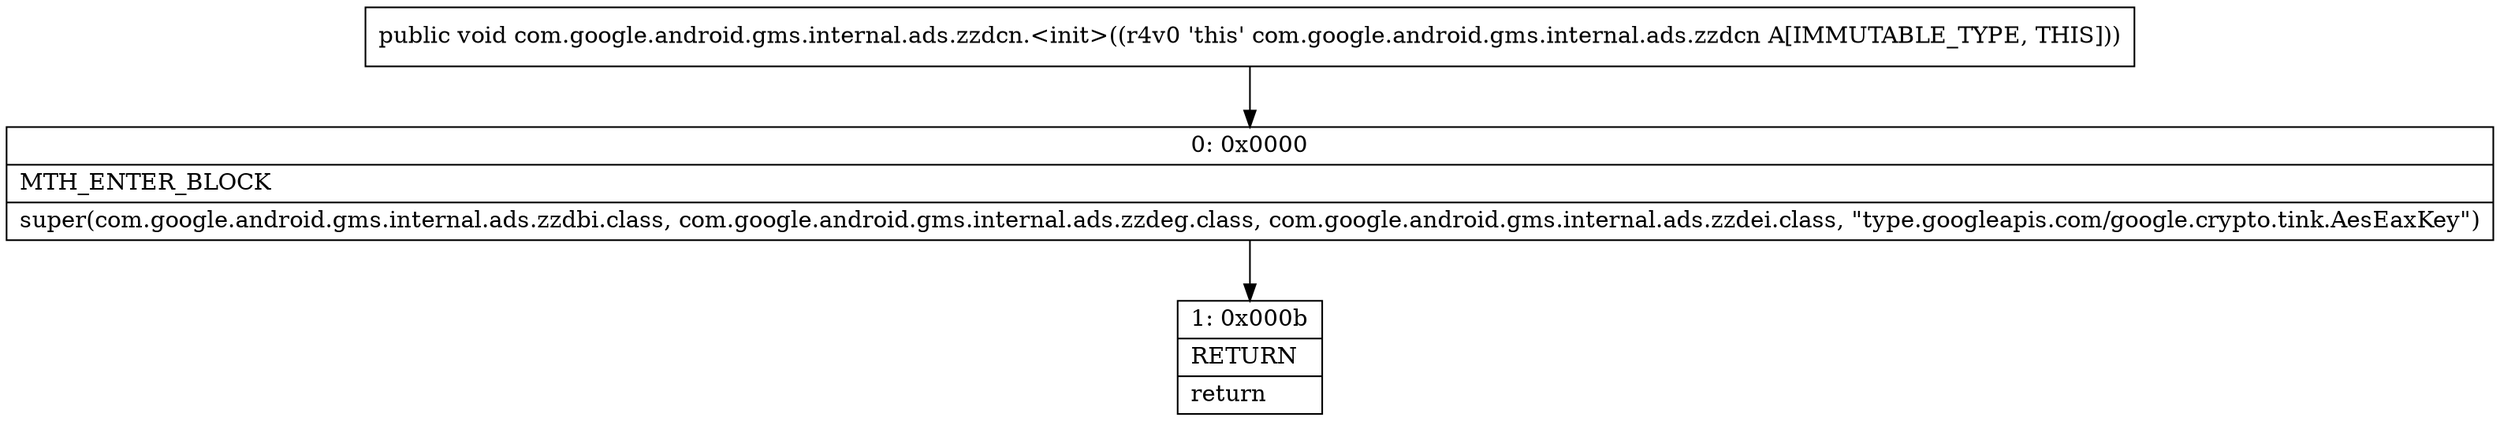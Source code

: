 digraph "CFG forcom.google.android.gms.internal.ads.zzdcn.\<init\>()V" {
Node_0 [shape=record,label="{0\:\ 0x0000|MTH_ENTER_BLOCK\l|super(com.google.android.gms.internal.ads.zzdbi.class, com.google.android.gms.internal.ads.zzdeg.class, com.google.android.gms.internal.ads.zzdei.class, \"type.googleapis.com\/google.crypto.tink.AesEaxKey\")\l}"];
Node_1 [shape=record,label="{1\:\ 0x000b|RETURN\l|return\l}"];
MethodNode[shape=record,label="{public void com.google.android.gms.internal.ads.zzdcn.\<init\>((r4v0 'this' com.google.android.gms.internal.ads.zzdcn A[IMMUTABLE_TYPE, THIS])) }"];
MethodNode -> Node_0;
Node_0 -> Node_1;
}

